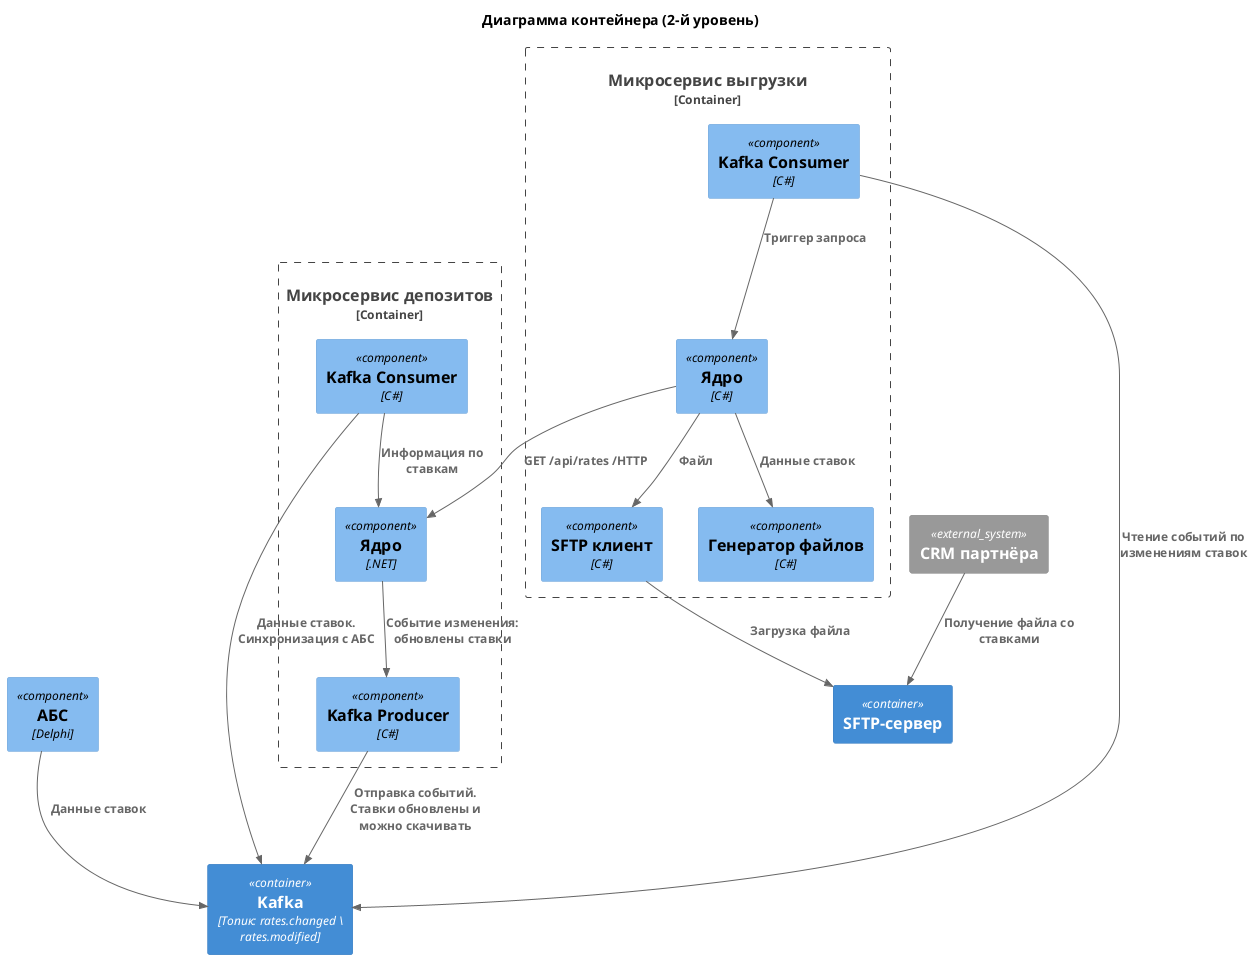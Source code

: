 @startuml

!include <C4/C4_Component>

title Диаграмма контейнера (2-й уровень)

Component(abs, "АБС", "Delphi")
System_Ext(partnerCrm, "CRM партнёра")

Container_Boundary(deposit, "Микросервис депозитов") {
    Component(kafkaConsumerDeposit, "Kafka Consumer", "C#")
    Component(kafkaProducer, "Kafka Producer", "C#")
    Component(core, "Ядро", ".NET")

    Rel(kafkaConsumerDeposit, core, "Информация по ставкам")
    Rel(core, kafkaProducer, "Событие изменения: обновлены ставки")
}

Container_Boundary(export_svc, "Микросервис выгрузки") {
    Component(sftpUploader, "SFTP клиент", "C#")
    Component(kafkaConsumer, "Kafka Consumer", "C#")
    Component(rate_fetcher, "Ядро", "C#")
    Component(file_generator, "Генератор файлов", "C#")


    Rel(kafkaConsumer, rate_fetcher, "Триггер запроса")
    Rel(rate_fetcher, core, "GET /api/rates /HTTP")
    Rel(rate_fetcher, file_generator, "Данные ставок")
    Rel(rate_fetcher, sftpUploader, "Файл")
}


Container(kafka, "Kafka", "Топик: rates.changed \ rates.modified")
Container(sftp, "SFTP-сервер")

Rel(kafkaConsumerDeposit, kafka,  "Данные ставок. Cинхронизация с АБС")
Rel(abs, kafka, "Данные ставок")
Rel(kafkaProducer, kafka, "Отправка событий. Ставки обновлены и можно скачивать")
Rel(kafkaConsumer, kafka, "Чтение событий по изменениям ставок")
Rel(sftpUploader, sftp, "Загрузка файла")
Rel(partnerCrm, sftp, "Получение файла со ставками")
@enduml